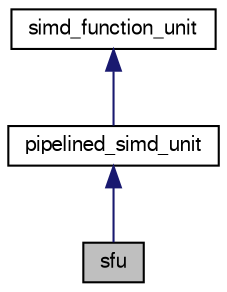 digraph G
{
  bgcolor="transparent";
  edge [fontname="FreeSans",fontsize="10",labelfontname="FreeSans",labelfontsize="10"];
  node [fontname="FreeSans",fontsize="10",shape=record];
  Node1 [label="sfu",height=0.2,width=0.4,color="black", fillcolor="grey75", style="filled" fontcolor="black"];
  Node2 -> Node1 [dir=back,color="midnightblue",fontsize="10",style="solid",fontname="FreeSans"];
  Node2 [label="pipelined_simd_unit",height=0.2,width=0.4,color="black",URL="$classpipelined__simd__unit.html"];
  Node3 -> Node2 [dir=back,color="midnightblue",fontsize="10",style="solid",fontname="FreeSans"];
  Node3 [label="simd_function_unit",height=0.2,width=0.4,color="black",URL="$classsimd__function__unit.html"];
}
